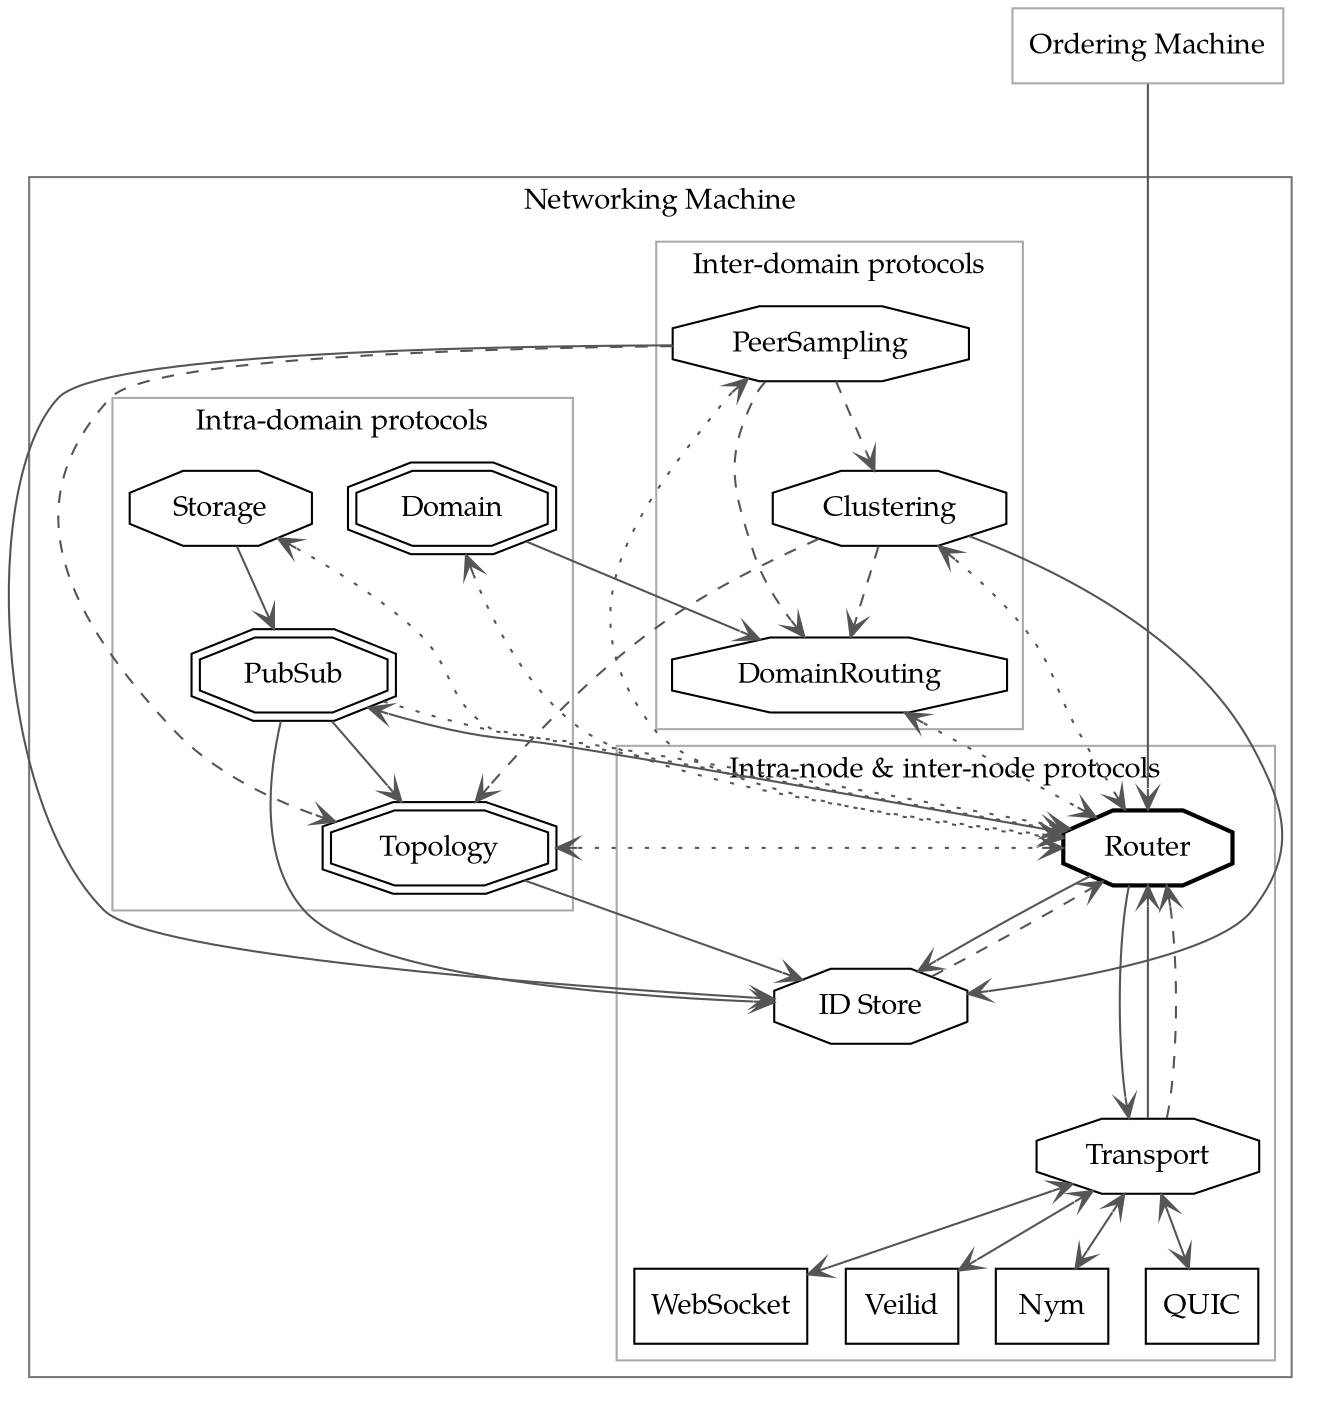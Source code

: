 digraph {
    layout = dot
    rankdir = TB
    mclimit = 1.0

    fontname = "TeX Gyre Pagella"
    node [fontname="TeX Gyre Pagella"; shape=octagon]

    # cluster border
    pencolor = "#777777"
    edge [color="#555555"; arrowhead=vee; arrowtail=vee]
    # dark theme
    bgcolor = transparent
    # fontcolor = white
    # node [color=white; fontcolor=white]
    # edge [color="#999999"
    Router [penwidth=2]

    Ordering [label="Ordering Machine"; shape=rect; color="#aaaaaa"]
    /*
    subgraph cluster_ordering {
        label = "Ordering Machine"
        node [shape=doubleoctagon]

        Consensus
        Mempool
        Execution
    }
    */

    subgraph cluster_networking {
        label = "Networking Machine"

        # inter-domain protocols
        subgraph cluster_inter_domain {
            label = "Inter-domain protocols"
            pencolor = "#aaaaaa"

            DomainRouting
            Clustering
            PeerSampling
        }

        # intra-domain protocols
        subgraph cluster_intra_domain {
            label = "Intra-domain protocols"
            pencolor = "#aaaaaa"
            # rank = same
            Domain [shape=doubleoctagon]
            Topology [shape=doubleoctagon]
            PubSub [shape=doubleoctagon]
            Storage
            # Compute
        }

        subgraph cluster_node {
            label = "Intra-node & inter-node protocols"
            pencolor = "#aaaaaa"

            Router
            Transport
            NIDS [label="ID Store"]

            node [shape=rect]
            WebSocket
            Veilid
            Nym
            QUIC
        }
    }

    /*
    subgraph cluster_hwabs {
        label = "HW Abstraction"

        KVStore
        TSStore
        Logging
        WallClock
        Randomness
        Compute
    }

    subgraph cluster_control {
        label = "Control"

        UserPrefs
        StaticConfig
        DynamicConfig
        Measurement
        Decision
        ControlAgent
    }
    */

    # Other components
    #{Consensus Execution Mempool} -> Router [minlen=5; weight=200]
    Ordering -> Router [minlen=5; weight=200]

    # Networking
    #
    # Inter-domain
    PeerSampling -> Clustering [style=dashed]
    {PeerSampling Clustering} -> {DomainRouting Topology} [style=dashed]
    {PeerSampling Clustering DomainRouting} -> Router [dir=both; style=dotted]

    # Intra-domain
    Domain -> DomainRouting
    PubSub -> Topology
    PubSub -> Router [weight=10; style=dotted]
    Storage -> PubSub
    {Domain Topology Storage} -> Router [dir=both; style=dotted]

    # Router
    Router -> Transport [minlen=2; weight=10]
    Router -> PubSub

    # NIDS
    {PeerSampling Clustering Topology PubSub Router} -> NIDS
    NIDS -> Router [style=dashed]

    # Transport
    Transport -> {QUIC WebSocket Veilid Nym} [dir=both]
    Transport -> Router
    Transport -> Router [style=dashed]

     # Example
    edge [color="#ff7777"; style=dotted; constraint=false]
    # Send message to an external identity / pubsub topic
    # Mempool -> Router -> PubSub -> Router -> Transport -> QUIC
}
